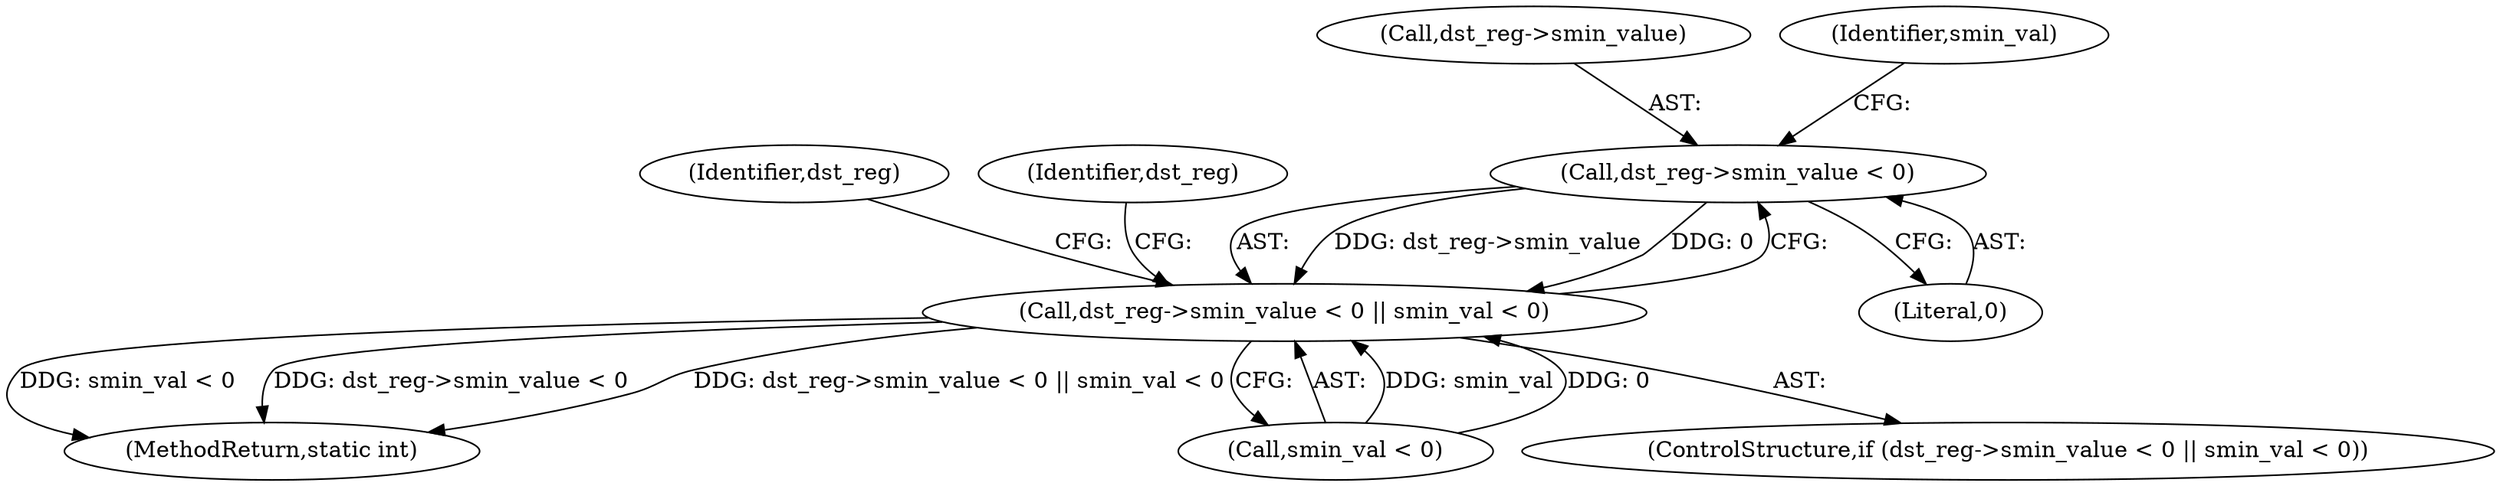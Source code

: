digraph "0_linux_4374f256ce8182019353c0c639bb8d0695b4c941@pointer" {
"1000594" [label="(Call,dst_reg->smin_value < 0)"];
"1000593" [label="(Call,dst_reg->smin_value < 0 || smin_val < 0)"];
"1000595" [label="(Call,dst_reg->smin_value)"];
"1000617" [label="(Identifier,dst_reg)"];
"1000600" [label="(Identifier,smin_val)"];
"1000598" [label="(Literal,0)"];
"1000593" [label="(Call,dst_reg->smin_value < 0 || smin_val < 0)"];
"1000594" [label="(Call,dst_reg->smin_value < 0)"];
"1000769" [label="(MethodReturn,static int)"];
"1000605" [label="(Identifier,dst_reg)"];
"1000599" [label="(Call,smin_val < 0)"];
"1000592" [label="(ControlStructure,if (dst_reg->smin_value < 0 || smin_val < 0))"];
"1000594" -> "1000593"  [label="AST: "];
"1000594" -> "1000598"  [label="CFG: "];
"1000595" -> "1000594"  [label="AST: "];
"1000598" -> "1000594"  [label="AST: "];
"1000600" -> "1000594"  [label="CFG: "];
"1000593" -> "1000594"  [label="CFG: "];
"1000594" -> "1000593"  [label="DDG: dst_reg->smin_value"];
"1000594" -> "1000593"  [label="DDG: 0"];
"1000593" -> "1000592"  [label="AST: "];
"1000593" -> "1000599"  [label="CFG: "];
"1000599" -> "1000593"  [label="AST: "];
"1000605" -> "1000593"  [label="CFG: "];
"1000617" -> "1000593"  [label="CFG: "];
"1000593" -> "1000769"  [label="DDG: smin_val < 0"];
"1000593" -> "1000769"  [label="DDG: dst_reg->smin_value < 0"];
"1000593" -> "1000769"  [label="DDG: dst_reg->smin_value < 0 || smin_val < 0"];
"1000599" -> "1000593"  [label="DDG: smin_val"];
"1000599" -> "1000593"  [label="DDG: 0"];
}
